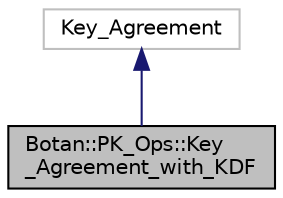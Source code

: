 digraph "Botan::PK_Ops::Key_Agreement_with_KDF"
{
  edge [fontname="Helvetica",fontsize="10",labelfontname="Helvetica",labelfontsize="10"];
  node [fontname="Helvetica",fontsize="10",shape=record];
  Node2 [label="Botan::PK_Ops::Key\l_Agreement_with_KDF",height=0.2,width=0.4,color="black", fillcolor="grey75", style="filled", fontcolor="black"];
  Node3 -> Node2 [dir="back",color="midnightblue",fontsize="10",style="solid",fontname="Helvetica"];
  Node3 [label="Key_Agreement",height=0.2,width=0.4,color="grey75", fillcolor="white", style="filled"];
}
